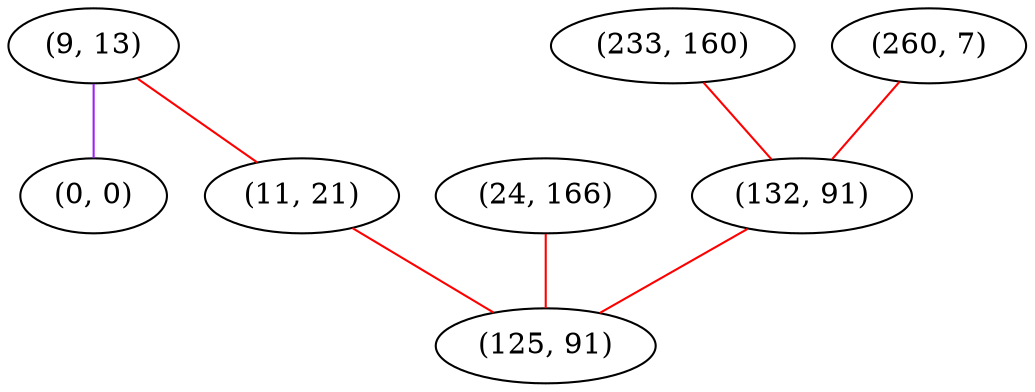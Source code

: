 graph "" {
"(9, 13)";
"(233, 160)";
"(0, 0)";
"(24, 166)";
"(260, 7)";
"(132, 91)";
"(11, 21)";
"(125, 91)";
"(9, 13)" -- "(0, 0)"  [color=purple, key=0, weight=4];
"(9, 13)" -- "(11, 21)"  [color=red, key=0, weight=1];
"(233, 160)" -- "(132, 91)"  [color=red, key=0, weight=1];
"(24, 166)" -- "(125, 91)"  [color=red, key=0, weight=1];
"(260, 7)" -- "(132, 91)"  [color=red, key=0, weight=1];
"(132, 91)" -- "(125, 91)"  [color=red, key=0, weight=1];
"(11, 21)" -- "(125, 91)"  [color=red, key=0, weight=1];
}
